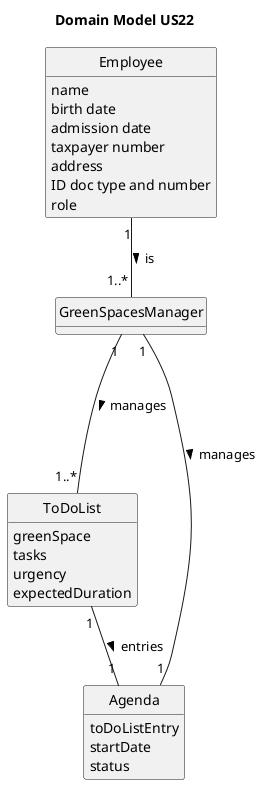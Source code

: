 @startuml
skinparam monochrome true
skinparam packageStyle rectangle
skinparam shadowing false

'left to right direction

skinparam classAttributeIconSize 0

hide circle
hide methods

title Domain Model US22


class Employee {
    name
    birth date
    contact (email/phone)
    admission date
    taxpayer number
    address
    ID doc type and number
    role
}

class GreenSpacesManager{

}

class ToDoList{
    greenSpace
    tasks
    urgency
    expectedDuration
}

class Agenda {
    toDoListEntry
    startDate
    status
}
Employee "1" -- "1..*" GreenSpacesManager : is >
GreenSpacesManager "1" --- "1..*" ToDoList : manages >
GreenSpacesManager "1" -- "1" Agenda : manages >
ToDoList "1" -- "1" Agenda : entries >

@enduml